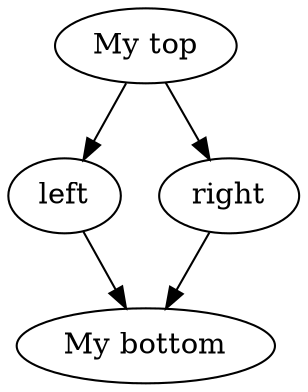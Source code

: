 digraph {
  top [ label = "My top" ];
  bottom [ label = "My bottom" ];
  top -> left;
  top -> right;
  left -> bottom;
  right -> bottom;
}
